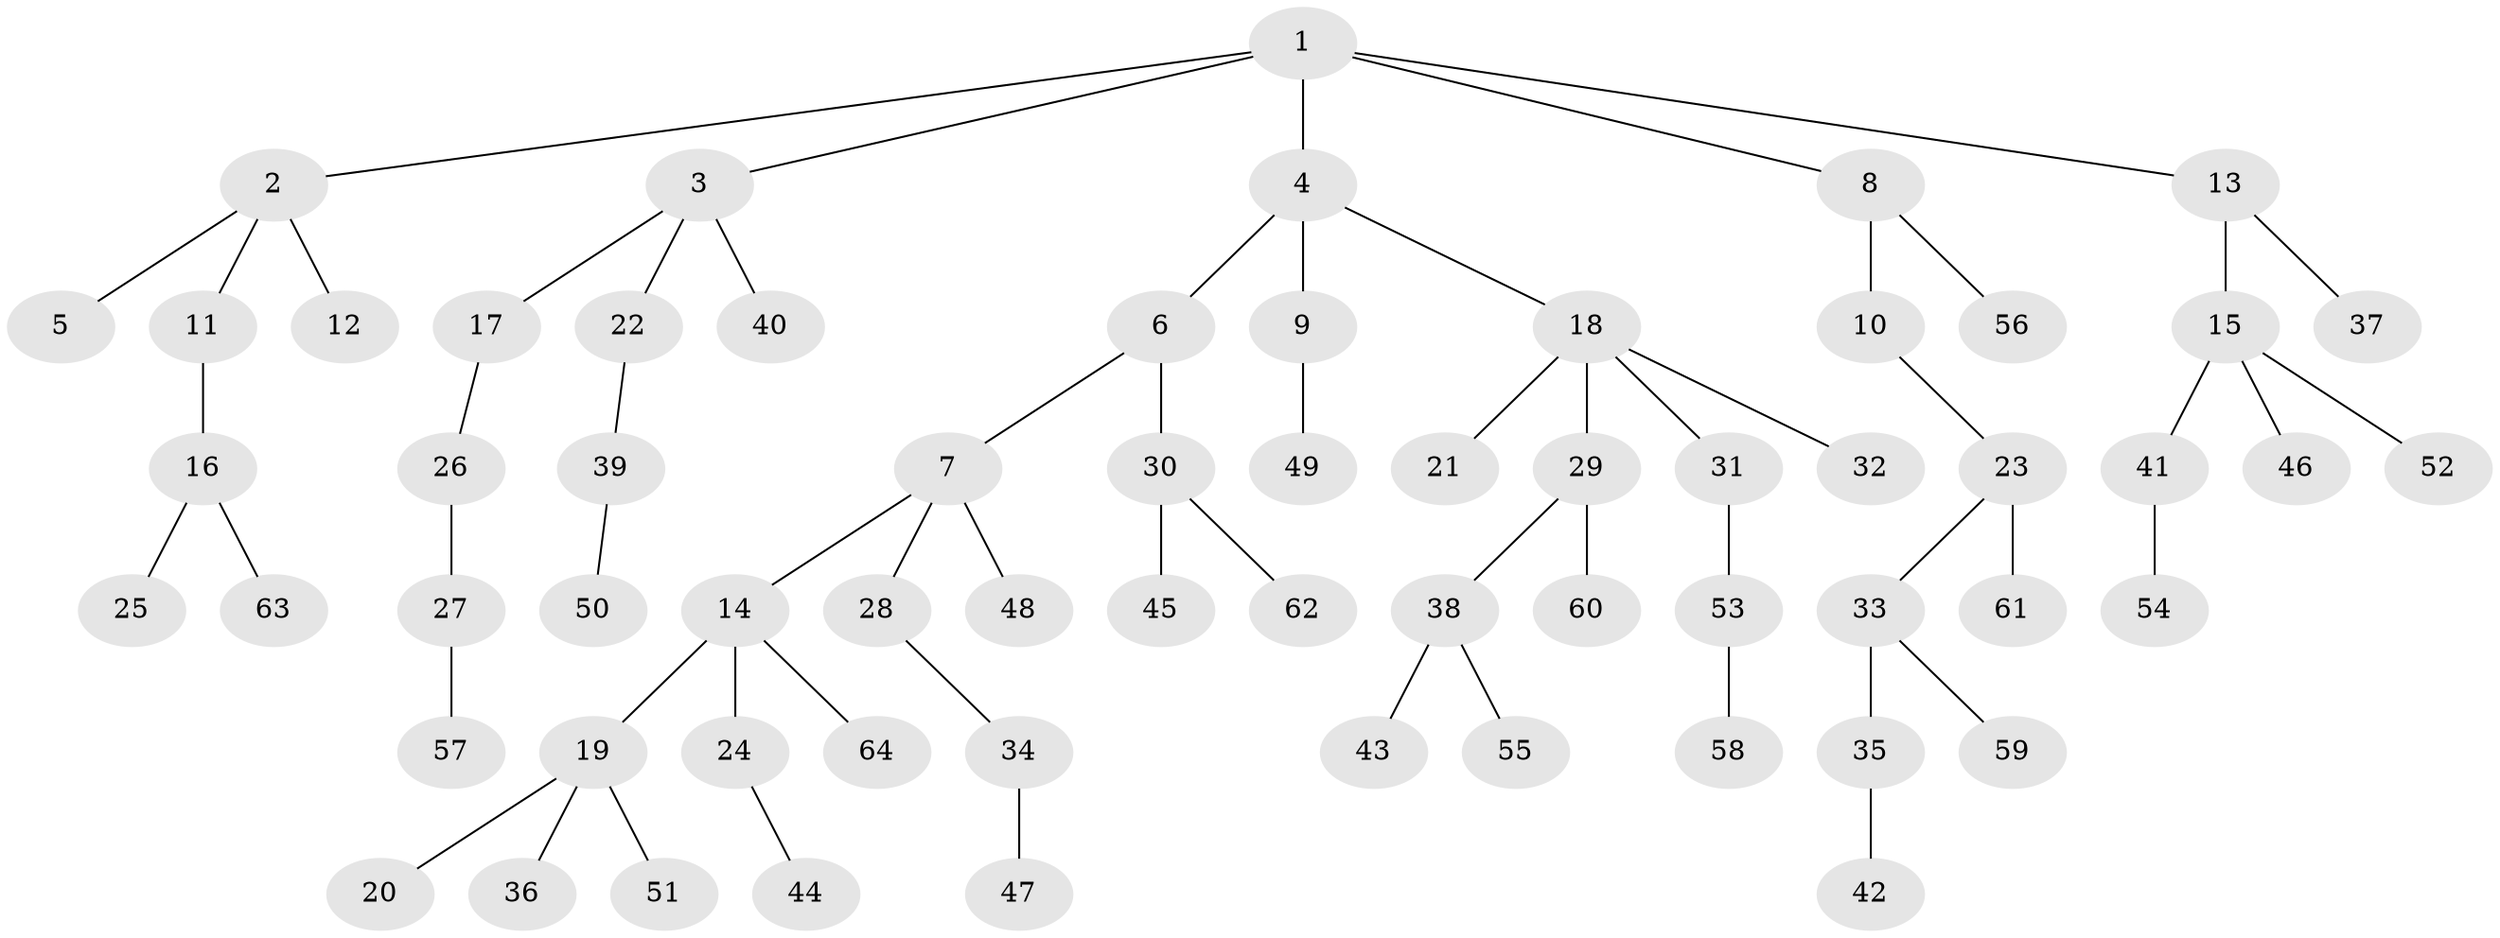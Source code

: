 // Generated by graph-tools (version 1.1) at 2025/52/03/09/25 04:52:25]
// undirected, 64 vertices, 63 edges
graph export_dot {
graph [start="1"]
  node [color=gray90,style=filled];
  1;
  2;
  3;
  4;
  5;
  6;
  7;
  8;
  9;
  10;
  11;
  12;
  13;
  14;
  15;
  16;
  17;
  18;
  19;
  20;
  21;
  22;
  23;
  24;
  25;
  26;
  27;
  28;
  29;
  30;
  31;
  32;
  33;
  34;
  35;
  36;
  37;
  38;
  39;
  40;
  41;
  42;
  43;
  44;
  45;
  46;
  47;
  48;
  49;
  50;
  51;
  52;
  53;
  54;
  55;
  56;
  57;
  58;
  59;
  60;
  61;
  62;
  63;
  64;
  1 -- 2;
  1 -- 3;
  1 -- 4;
  1 -- 8;
  1 -- 13;
  2 -- 5;
  2 -- 11;
  2 -- 12;
  3 -- 17;
  3 -- 22;
  3 -- 40;
  4 -- 6;
  4 -- 9;
  4 -- 18;
  6 -- 7;
  6 -- 30;
  7 -- 14;
  7 -- 28;
  7 -- 48;
  8 -- 10;
  8 -- 56;
  9 -- 49;
  10 -- 23;
  11 -- 16;
  13 -- 15;
  13 -- 37;
  14 -- 19;
  14 -- 24;
  14 -- 64;
  15 -- 41;
  15 -- 46;
  15 -- 52;
  16 -- 25;
  16 -- 63;
  17 -- 26;
  18 -- 21;
  18 -- 29;
  18 -- 31;
  18 -- 32;
  19 -- 20;
  19 -- 36;
  19 -- 51;
  22 -- 39;
  23 -- 33;
  23 -- 61;
  24 -- 44;
  26 -- 27;
  27 -- 57;
  28 -- 34;
  29 -- 38;
  29 -- 60;
  30 -- 45;
  30 -- 62;
  31 -- 53;
  33 -- 35;
  33 -- 59;
  34 -- 47;
  35 -- 42;
  38 -- 43;
  38 -- 55;
  39 -- 50;
  41 -- 54;
  53 -- 58;
}

